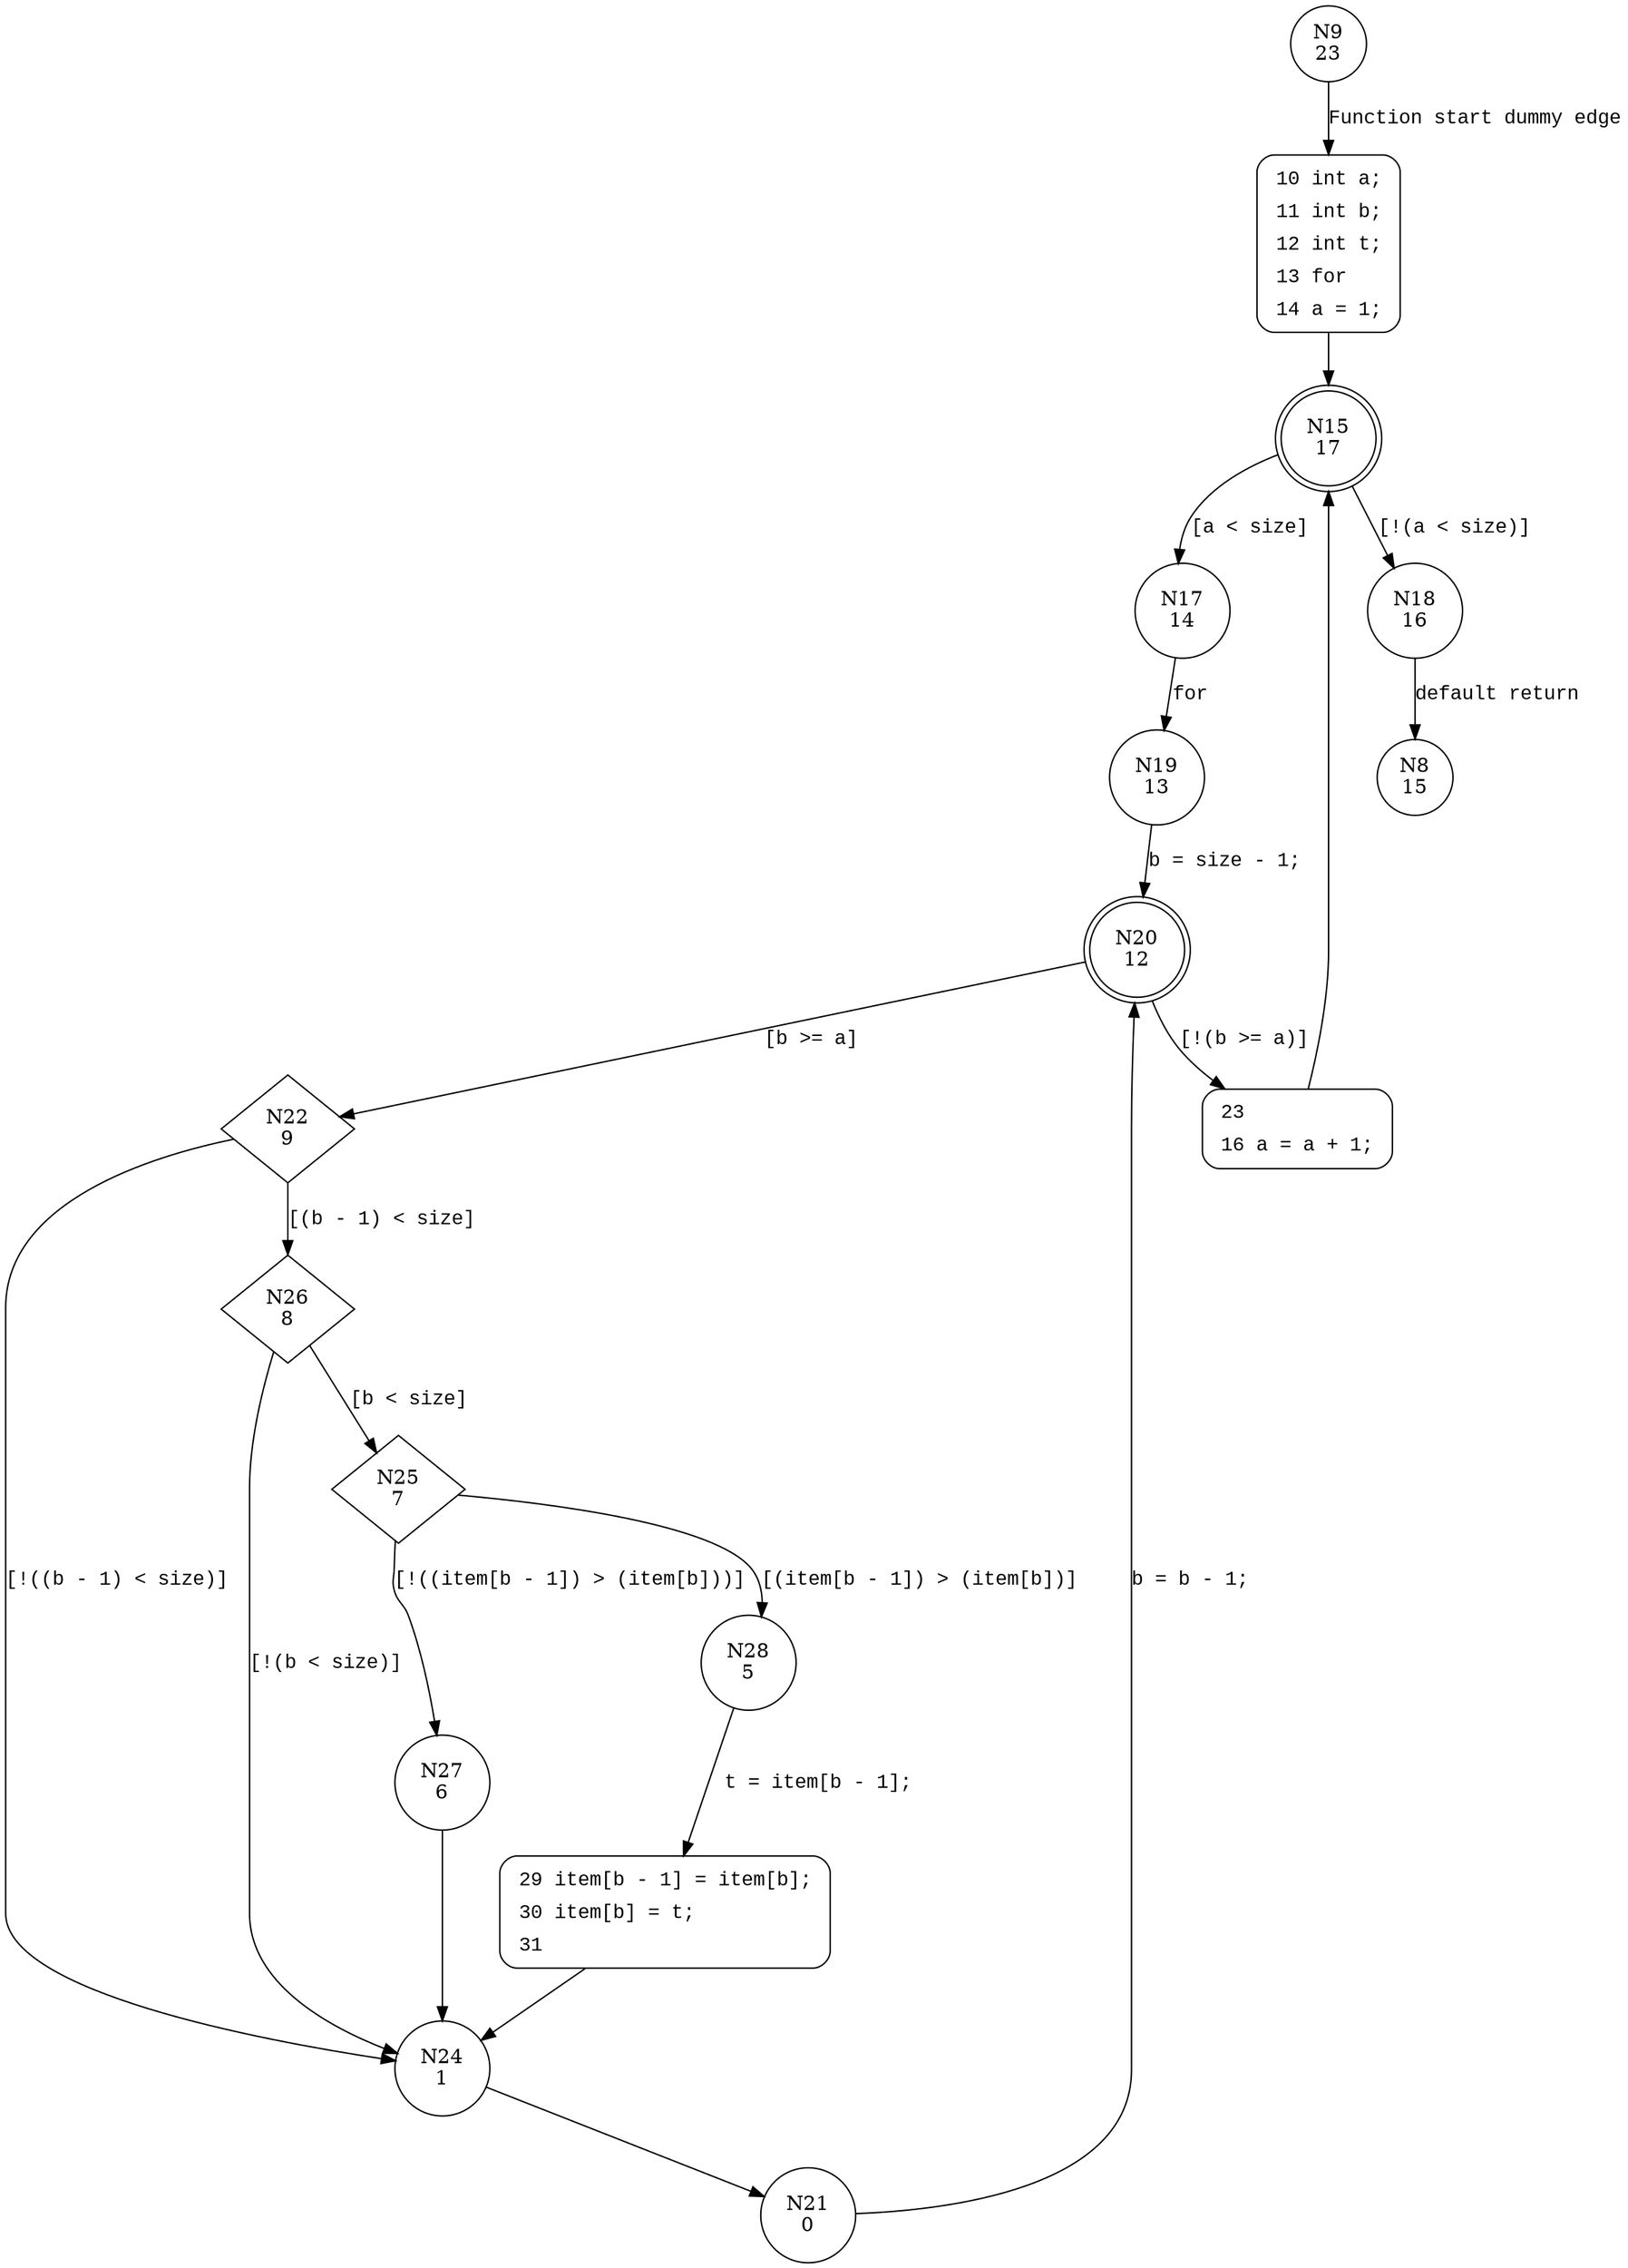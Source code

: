 digraph bubblesort {
9 [shape="circle" label="N9\n23"]
10 [shape="circle" label="N10\n22"]
15 [shape="doublecircle" label="N15\n17"]
17 [shape="circle" label="N17\n14"]
18 [shape="circle" label="N18\n16"]
19 [shape="circle" label="N19\n13"]
20 [shape="doublecircle" label="N20\n12"]
22 [shape="diamond" label="N22\n9"]
23 [shape="circle" label="N23\n11"]
26 [shape="diamond" label="N26\n8"]
24 [shape="circle" label="N24\n1"]
21 [shape="circle" label="N21\n0"]
25 [shape="diamond" label="N25\n7"]
28 [shape="circle" label="N28\n5"]
27 [shape="circle" label="N27\n6"]
29 [shape="circle" label="N29\n4"]
8 [shape="circle" label="N8\n15"]
10 [style="filled,bold" penwidth="1" fillcolor="white" fontname="Courier New" shape="Mrecord" label=<<table border="0" cellborder="0" cellpadding="3" bgcolor="white"><tr><td align="right">10</td><td align="left">int a;</td></tr><tr><td align="right">11</td><td align="left">int b;</td></tr><tr><td align="right">12</td><td align="left">int t;</td></tr><tr><td align="right">13</td><td align="left">for</td></tr><tr><td align="right">14</td><td align="left">a = 1;</td></tr></table>>]
10 -> 15[label=""]
23 [style="filled,bold" penwidth="1" fillcolor="white" fontname="Courier New" shape="Mrecord" label=<<table border="0" cellborder="0" cellpadding="3" bgcolor="white"><tr><td align="right">23</td><td align="left"></td></tr><tr><td align="right">16</td><td align="left">a = a + 1;</td></tr></table>>]
23 -> 15[label=""]
29 [style="filled,bold" penwidth="1" fillcolor="white" fontname="Courier New" shape="Mrecord" label=<<table border="0" cellborder="0" cellpadding="3" bgcolor="white"><tr><td align="right">29</td><td align="left">item[b - 1] = item[b];</td></tr><tr><td align="right">30</td><td align="left">item[b] = t;</td></tr><tr><td align="right">31</td><td align="left"></td></tr></table>>]
29 -> 24[label=""]
9 -> 10 [label="Function start dummy edge" fontname="Courier New"]
15 -> 17 [label="[a < size]" fontname="Courier New"]
15 -> 18 [label="[!(a < size)]" fontname="Courier New"]
17 -> 19 [label="for" fontname="Courier New"]
20 -> 22 [label="[b >= a]" fontname="Courier New"]
20 -> 23 [label="[!(b >= a)]" fontname="Courier New"]
22 -> 26 [label="[(b - 1) < size]" fontname="Courier New"]
22 -> 24 [label="[!((b - 1) < size)]" fontname="Courier New"]
24 -> 21 [label="" fontname="Courier New"]
26 -> 25 [label="[b < size]" fontname="Courier New"]
26 -> 24 [label="[!(b < size)]" fontname="Courier New"]
25 -> 28 [label="[(item[b - 1]) > (item[b])]" fontname="Courier New"]
25 -> 27 [label="[!((item[b - 1]) > (item[b]))]" fontname="Courier New"]
28 -> 29 [label="t = item[b - 1];" fontname="Courier New"]
18 -> 8 [label="default return" fontname="Courier New"]
19 -> 20 [label="b = size - 1;" fontname="Courier New"]
21 -> 20 [label="b = b - 1;" fontname="Courier New"]
27 -> 24 [label="" fontname="Courier New"]
}
